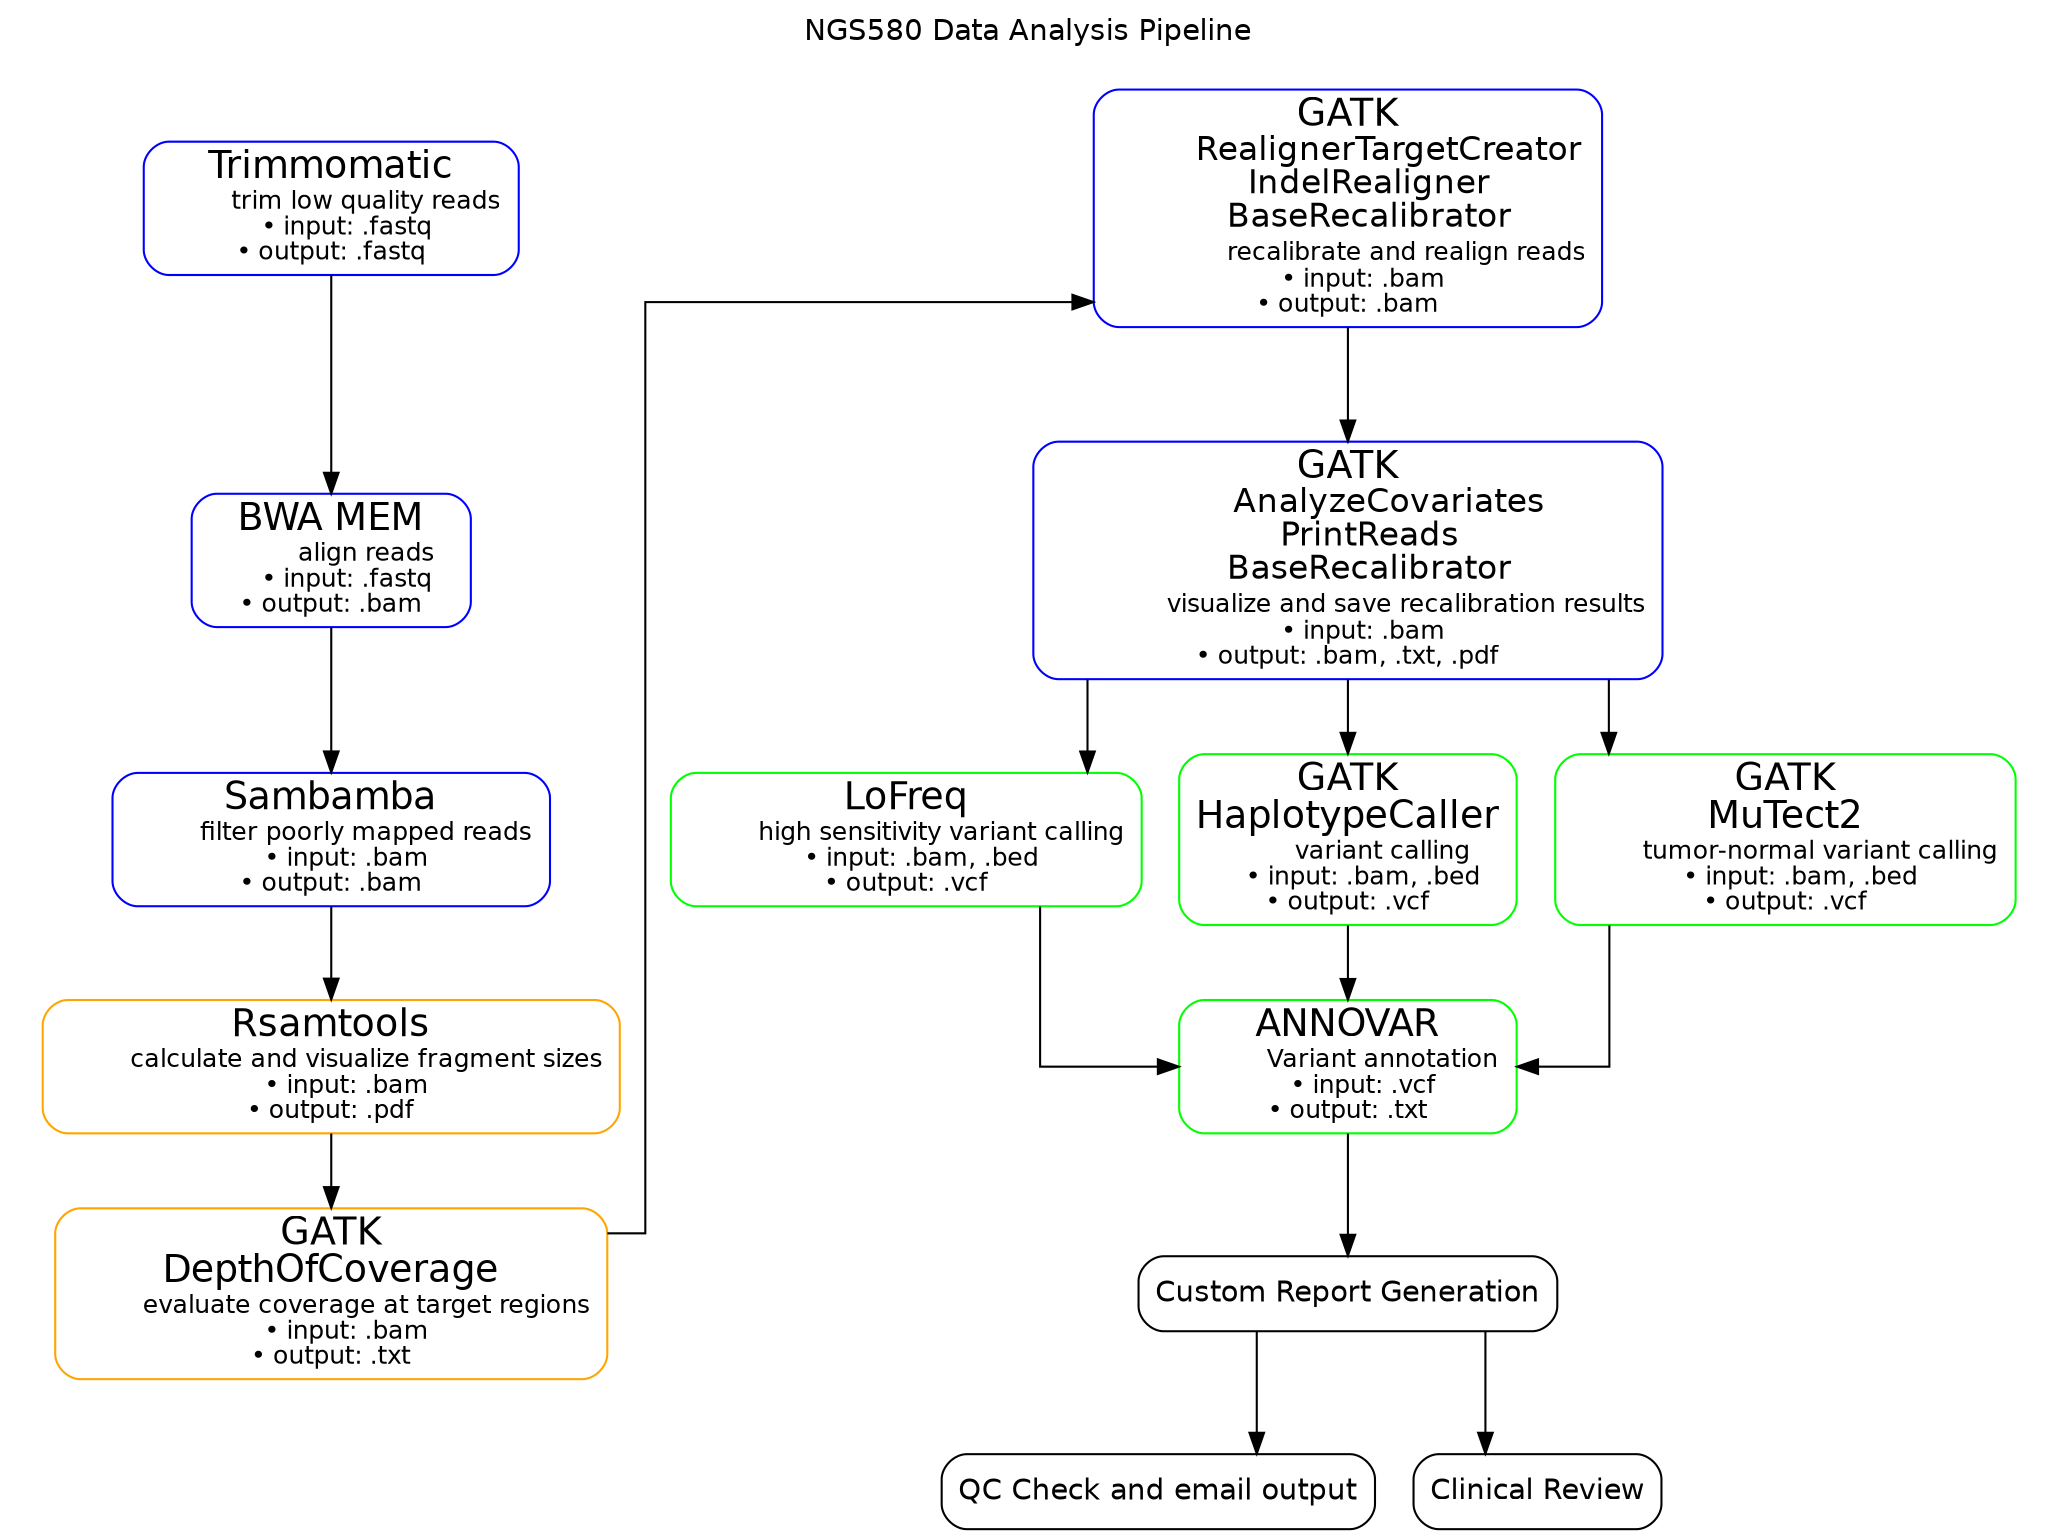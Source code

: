 digraph sns_pipeline {
// overall graph label
label="NGS580 Data Analysis Pipeline\n\n"
labelloc="t";

graph [fontname = "helvetica"];
node [fontname = "helvetica"];
edge [fontname = "helvetica"];

// define all the nodes in the order of appearance
Trimmomatic
BWA_MEM
Sambamba
Rsamtools
GATK_DepthOfCoverage
GATK_Realign
GATK_Recalibrate
LoFreq
GATK_HaplotypeCaller
GATK_MuTect2
ANNOVAR
Reporting
QC
Review

// add styles and labels to the pipeline steps
// pre-processing pipeline steps
Trimmomatic [
    label=<<FONT POINT-SIZE="18">Trimmomatic</FONT><BR />
    <FONT POINT-SIZE="12">
    trim low quality reads<BR />
    &#8226; input: .fastq<BR />
    &#8226; output: .fastq
    </FONT>>,
    style=rounded, shape=box, color=Blue
    ]

BWA_MEM [
    label=<<FONT POINT-SIZE="18">BWA MEM</FONT><BR />
    <FONT POINT-SIZE="12">
    align reads<BR />
    &#8226; input: .fastq<BR />
    &#8226; output: .bam
    </FONT>>,
    style=rounded, shape=box, color=Blue
    ]

Sambamba [
    label=<<FONT POINT-SIZE="18">Sambamba</FONT><BR />
    <FONT POINT-SIZE="12">
    filter poorly mapped reads<BR />
    &#8226; input: .bam<BR />
    &#8226; output: .bam
    </FONT>>,
    style=rounded, shape=box, color=Blue
    ]

GATK_Realign [
    label=<<FONT POINT-SIZE="18">GATK</FONT><BR />
    <FONT POINT-SIZE="16">
    RealignerTargetCreator<BR />
    IndelRealigner<BR />
    BaseRecalibrator<BR />
    </FONT>
    <FONT POINT-SIZE="12">
    recalibrate and realign reads<BR />
    &#8226; input: .bam<BR />
    &#8226; output: .bam
    </FONT>>,
    style=rounded, shape=box, color=Blue
    ]

GATK_Recalibrate [
    label=<<FONT POINT-SIZE="18">GATK</FONT><BR />
    <FONT POINT-SIZE="16">
    AnalyzeCovariates<BR />
    PrintReads<BR />
    BaseRecalibrator<BR />
    </FONT>
    <FONT POINT-SIZE="12">
    visualize and save recalibration results<BR />
    &#8226; input: .bam<BR />
    &#8226; output: .bam, .txt, .pdf
    </FONT>>,
    style=rounded, shape=box, color=Blue
    ]

// quality control pipeline steps -
Rsamtools [
    label=<<FONT POINT-SIZE="18">Rsamtools</FONT><BR />
    <FONT POINT-SIZE="12">
    calculate and visualize fragment sizes<BR />
    &#8226; input: .bam<BR />
    &#8226; output: .pdf
    </FONT>>,
    style=rounded, shape=box, color=Orange
    ]

GATK_DepthOfCoverage [
    label=<<FONT POINT-SIZE="18">GATK<BR />DepthOfCoverage</FONT><BR />
    <FONT POINT-SIZE="12">
    evaluate coverage at target regions<BR />
    &#8226; input: .bam<BR />
    &#8226; output: .txt
    </FONT>>,
    style=rounded, shape=box, color=Orange
    ]


// Variant Calling pipeline steps
LoFreq [
    label=<<FONT POINT-SIZE="18">LoFreq</FONT><BR />
    <FONT POINT-SIZE="12">
    high sensitivity variant calling<BR />
    &#8226; input: .bam, .bed<BR />
    &#8226; output: .vcf
    </FONT>>,
    style=rounded, shape=box, color=Green
    ]

GATK_HaplotypeCaller [
    label=<<FONT POINT-SIZE="18">GATK<BR />HaplotypeCaller</FONT><BR />
    <FONT POINT-SIZE="12">
    variant calling<BR />
    &#8226; input: .bam, .bed<BR />
    &#8226; output: .vcf
    </FONT>>,
    style=rounded, shape=box, color=Green
    ]

GATK_MuTect2 [
    label=<<FONT POINT-SIZE="18">GATK<BR />MuTect2</FONT><BR />
    <FONT POINT-SIZE="12">
    tumor-normal variant calling<BR />
    &#8226; input: .bam, .bed<BR />
    &#8226; output: .vcf
    </FONT>>,
    style=rounded, shape=box, color=Green]

ANNOVAR [
    label=<<FONT POINT-SIZE="18">ANNOVAR</FONT><BR />
    <FONT POINT-SIZE="12">
    Variant annotation<BR />
    &#8226; input: .vcf<BR />
    &#8226; output: .txt
    </FONT>>,
    style=rounded, shape=box, color=Green
    ]

// custom downstream steps
Reporting [
    label=<<FONT POINT-SIZE="14">Custom Report Generation</FONT>>,
    style=rounded, shape=box, color=Black
    ]

QC [
    label=<<FONT POINT-SIZE="14">QC Check and email output</FONT>>,
    style=rounded, shape=box, color=Black
    ]

Review [
    label=<<FONT POINT-SIZE="14">Clinical Review</FONT>>,
    style=rounded, shape=box, color=Black
    ]

// layout
    subgraph cluster1 {
        style="invis"
        Trimmomatic -> BWA_MEM -> Sambamba -> Rsamtools -> GATK_DepthOfCoverage
    }

    subgraph cluster2 {
        style="invis"
         GATK_Realign -> GATK_Recalibrate
         GATK_Recalibrate -> LoFreq -> ANNOVAR
         GATK_Recalibrate -> GATK_HaplotypeCaller -> ANNOVAR
         GATK_Recalibrate -> GATK_MuTect2 -> ANNOVAR
    }

    splines="ortho"
    {rank=same Trimmomatic GATK_Realign}
    GATK_DepthOfCoverage -> GATK_Realign [constraint=false]
    ANNOVAR -> Reporting

    Reporting -> QC
    Reporting -> Review
}
